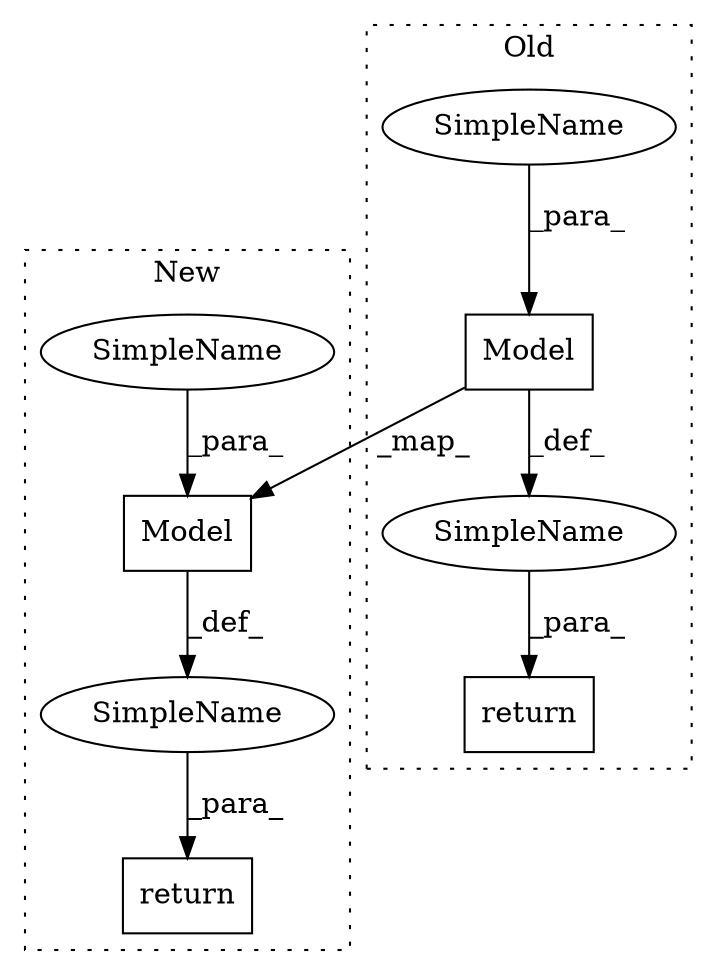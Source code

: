 digraph G {
subgraph cluster0 {
1 [label="Model" a="32" s="848,946" l="6,1" shape="box"];
3 [label="SimpleName" a="42" s="" l="" shape="ellipse"];
4 [label="return" a="41" s="824" l="7" shape="box"];
7 [label="SimpleName" a="42" s="" l="" shape="ellipse"];
label = "Old";
style="dotted";
}
subgraph cluster1 {
2 [label="Model" a="32" s="1519,1547" l="6,1" shape="box"];
5 [label="SimpleName" a="42" s="" l="" shape="ellipse"];
6 [label="return" a="41" s="1495" l="7" shape="box"];
8 [label="SimpleName" a="42" s="1536" l="11" shape="ellipse"];
label = "New";
style="dotted";
}
1 -> 3 [label="_def_"];
1 -> 2 [label="_map_"];
2 -> 5 [label="_def_"];
3 -> 4 [label="_para_"];
5 -> 6 [label="_para_"];
7 -> 1 [label="_para_"];
8 -> 2 [label="_para_"];
}